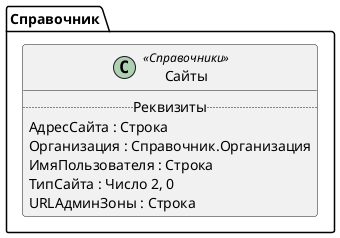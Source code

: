 ﻿@startuml Сайты
'!include templates.wsd
'..\include templates.wsd
class Справочник.Сайты as "Сайты" <<Справочники>>
{
..Реквизиты..
АдресСайта : Строка
Организация : Справочник.Организация
ИмяПользователя : Строка
ТипСайта : Число 2, 0
URLАдминЗоны : Строка
}
@enduml
